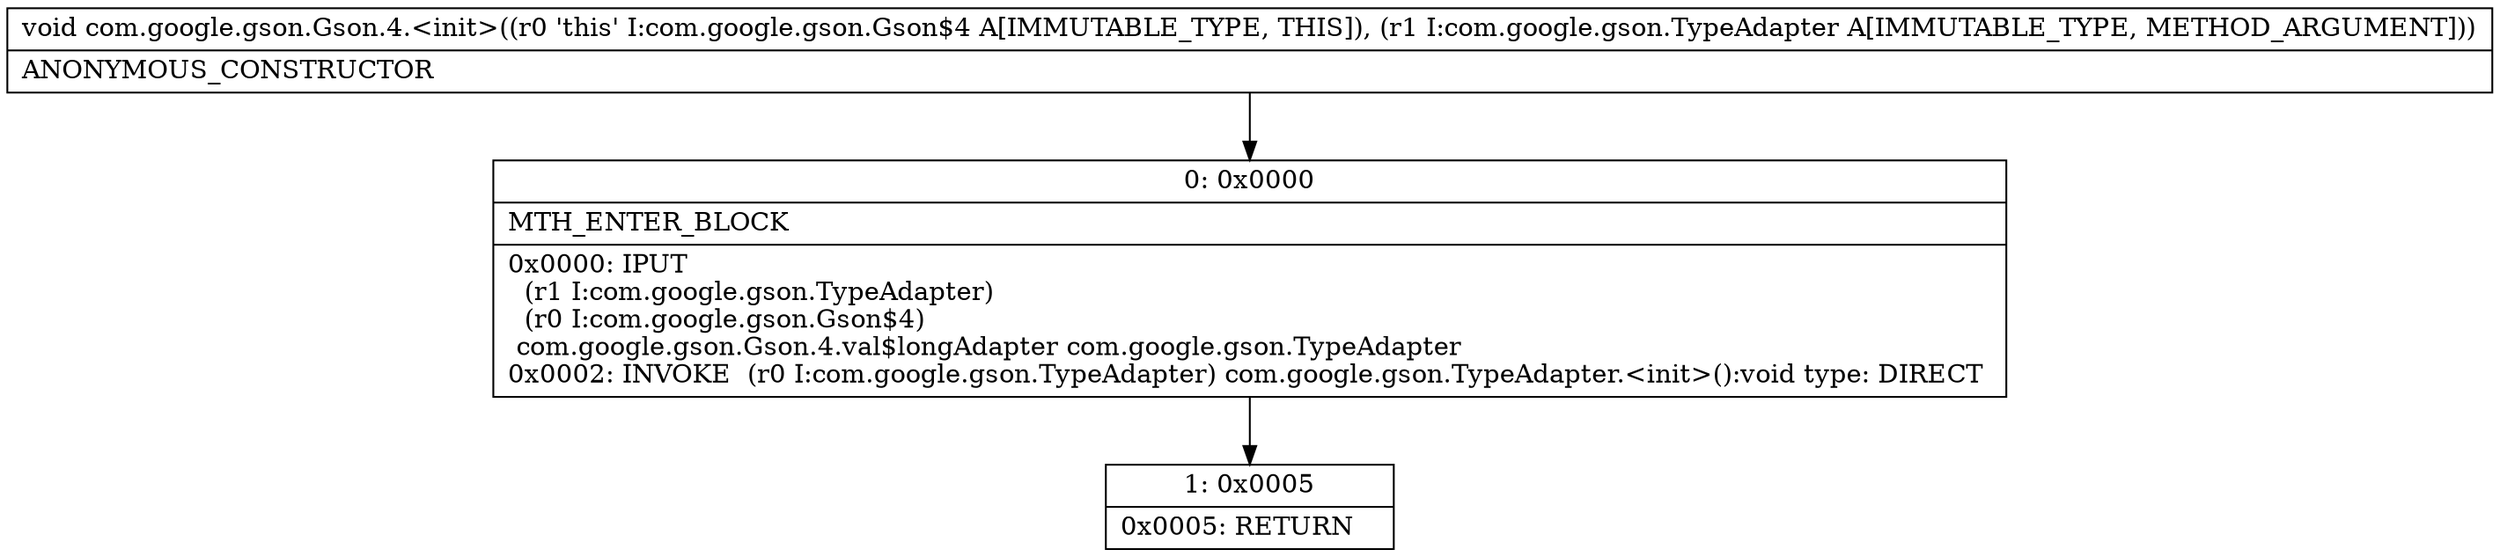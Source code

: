 digraph "CFG forcom.google.gson.Gson.4.\<init\>(Lcom\/google\/gson\/TypeAdapter;)V" {
Node_0 [shape=record,label="{0\:\ 0x0000|MTH_ENTER_BLOCK\l|0x0000: IPUT  \l  (r1 I:com.google.gson.TypeAdapter)\l  (r0 I:com.google.gson.Gson$4)\l com.google.gson.Gson.4.val$longAdapter com.google.gson.TypeAdapter \l0x0002: INVOKE  (r0 I:com.google.gson.TypeAdapter) com.google.gson.TypeAdapter.\<init\>():void type: DIRECT \l}"];
Node_1 [shape=record,label="{1\:\ 0x0005|0x0005: RETURN   \l}"];
MethodNode[shape=record,label="{void com.google.gson.Gson.4.\<init\>((r0 'this' I:com.google.gson.Gson$4 A[IMMUTABLE_TYPE, THIS]), (r1 I:com.google.gson.TypeAdapter A[IMMUTABLE_TYPE, METHOD_ARGUMENT]))  | ANONYMOUS_CONSTRUCTOR\l}"];
MethodNode -> Node_0;
Node_0 -> Node_1;
}

